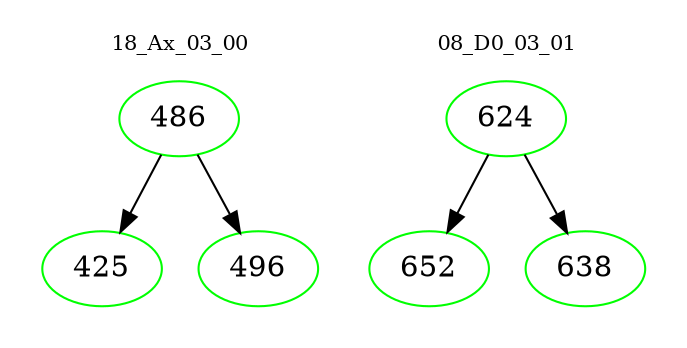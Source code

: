 digraph{
subgraph cluster_0 {
color = white
label = "18_Ax_03_00";
fontsize=10;
T0_486 [label="486", color="green"]
T0_486 -> T0_425 [color="black"]
T0_425 [label="425", color="green"]
T0_486 -> T0_496 [color="black"]
T0_496 [label="496", color="green"]
}
subgraph cluster_1 {
color = white
label = "08_D0_03_01";
fontsize=10;
T1_624 [label="624", color="green"]
T1_624 -> T1_652 [color="black"]
T1_652 [label="652", color="green"]
T1_624 -> T1_638 [color="black"]
T1_638 [label="638", color="green"]
}
}
